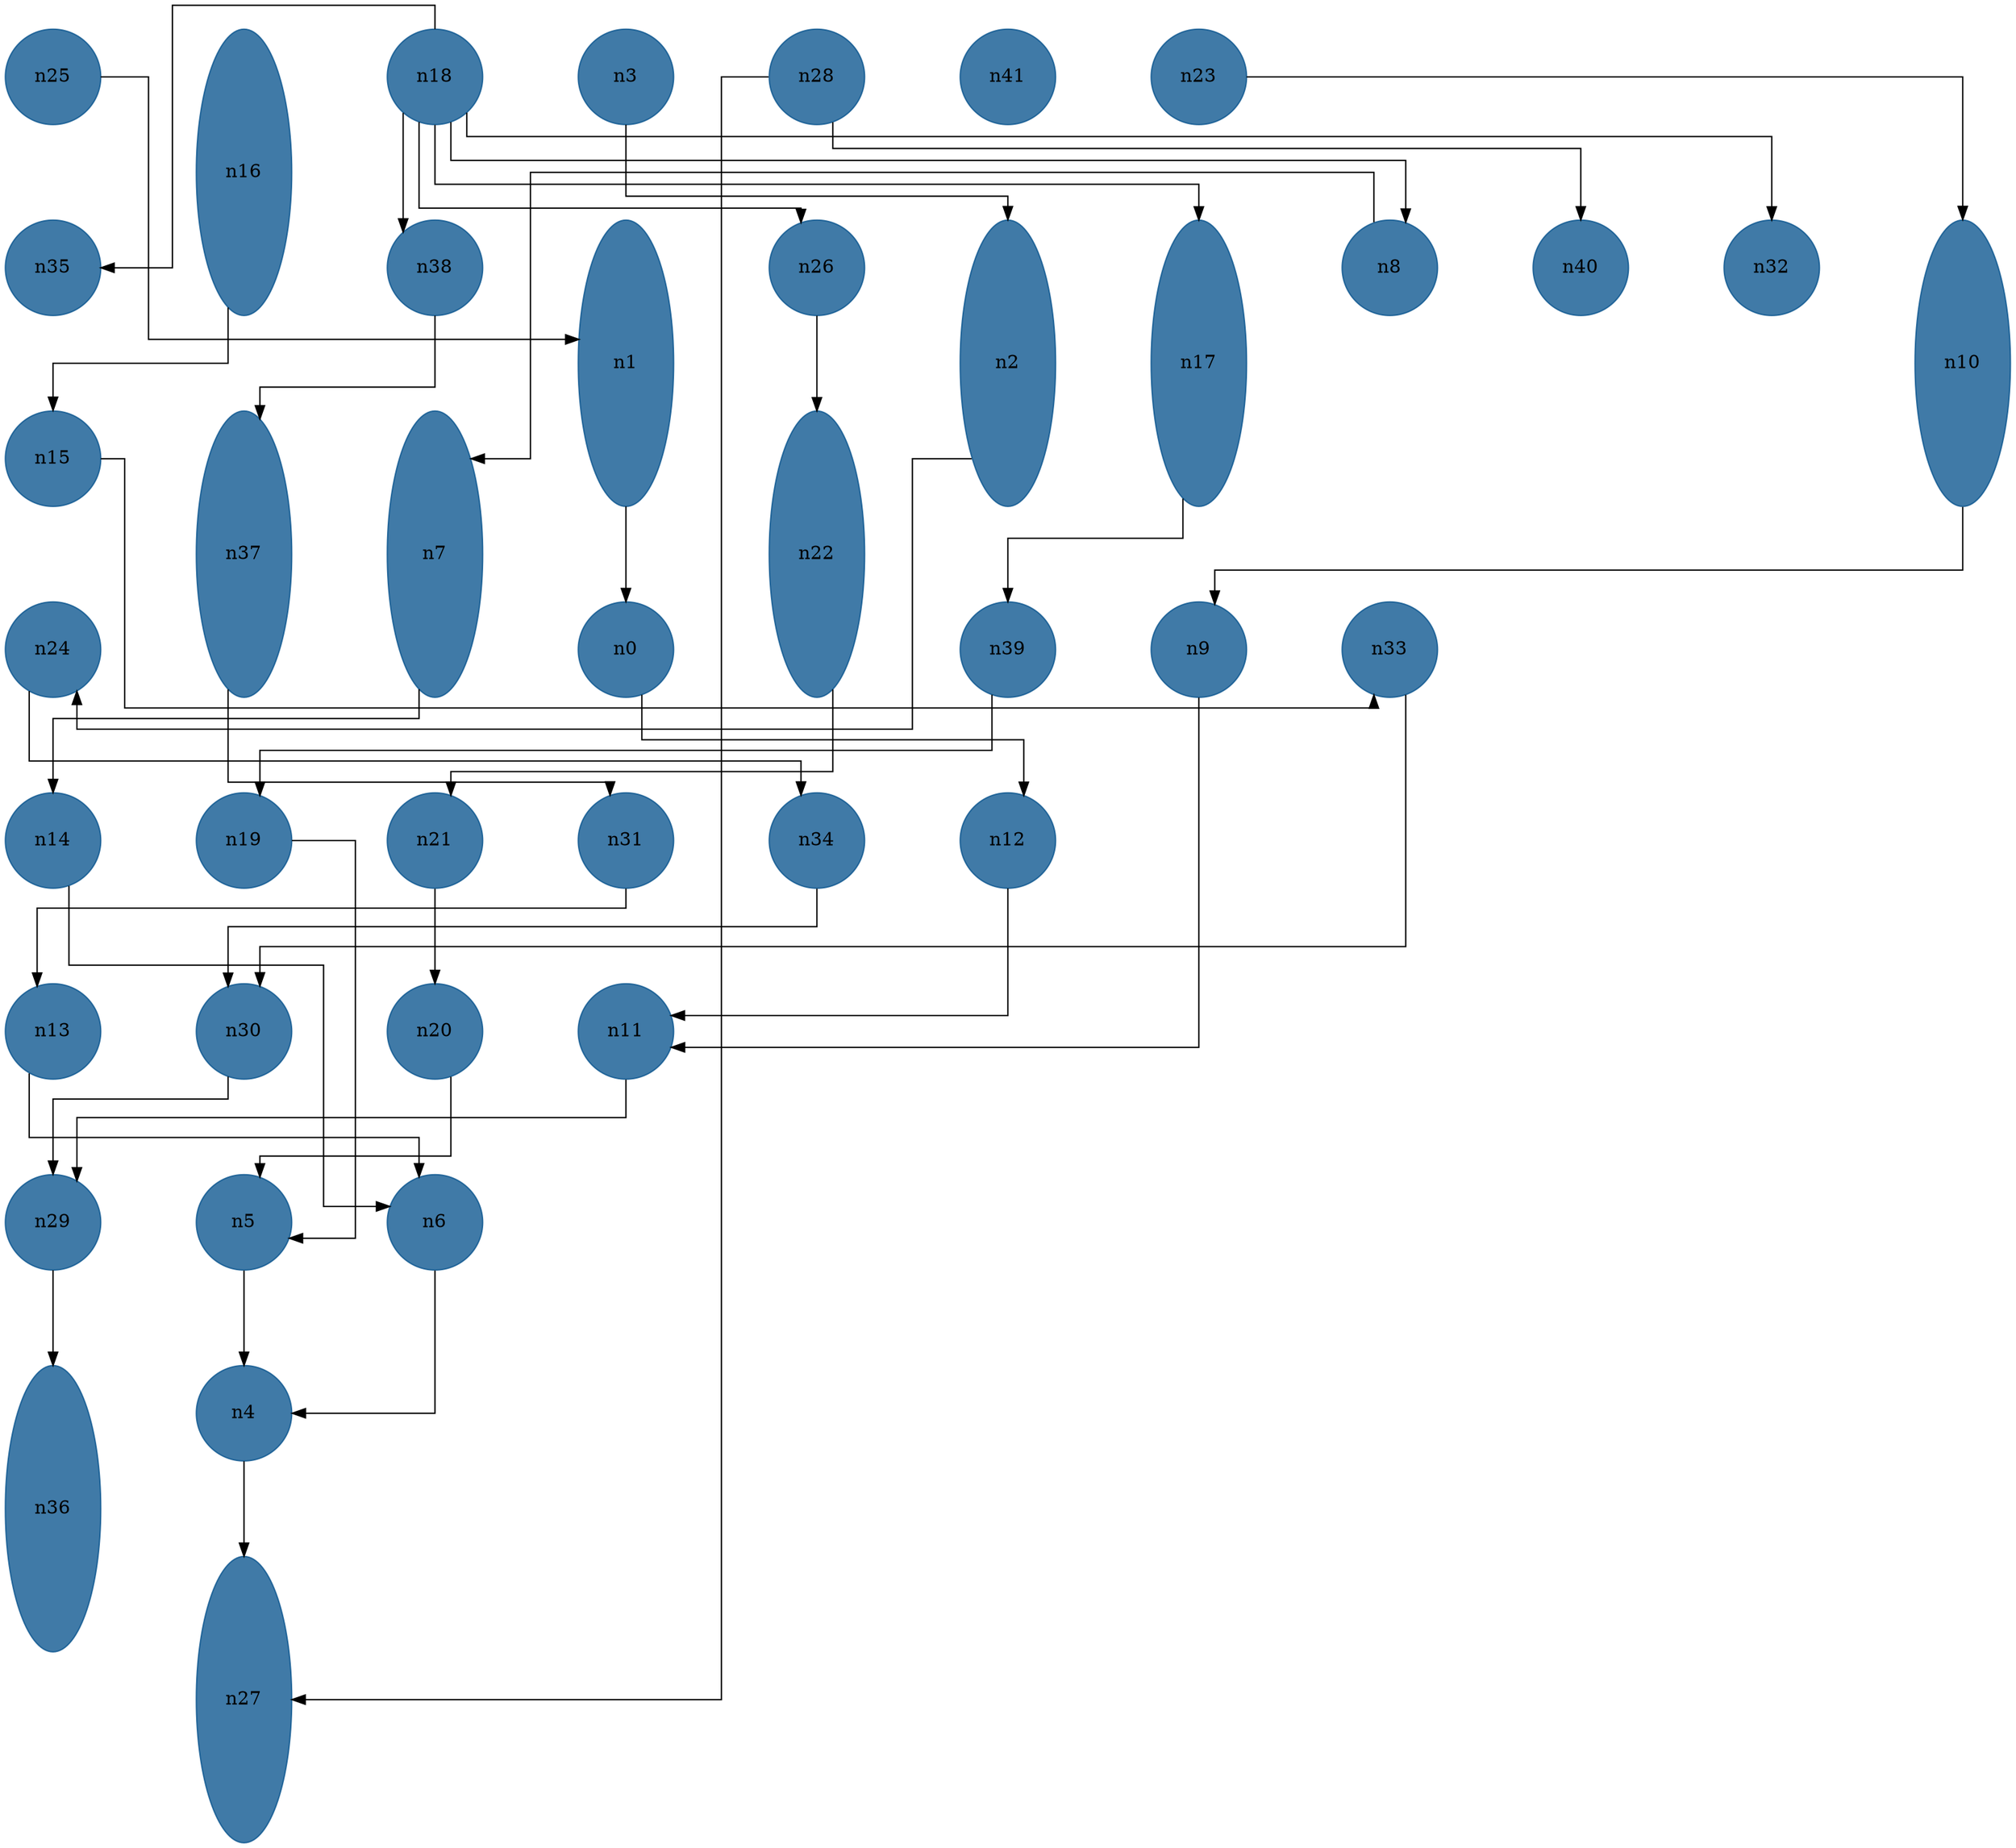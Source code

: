 //do not use DOT to generate pdf use NEATO or FDP
digraph{
layout="neato";
splines="ortho";
n25[shape="ellipse", style="filled", color="#004E8ABF", pos="0,20!", height="1", width="1"];
n25 -> n1;
n16[shape="ellipse", style="filled", color="#004E8ABF", pos="2,19!", height="3", width="1"];
n16 -> n15;
n18[shape="ellipse", style="filled", color="#004E8ABF", pos="4,20!", height="1", width="1"];
n18 -> n35;
n18 -> n38;
n18 -> n26;
n18 -> n17;
n18 -> n8;
n18 -> n32;
n3[shape="ellipse", style="filled", color="#004E8ABF", pos="6,20!", height="1", width="1"];
n3 -> n2;
n28[shape="ellipse", style="filled", color="#004E8ABF", pos="8,20!", height="1", width="1"];
n28 -> n27;
n28 -> n40;
n41[shape="ellipse", style="filled", color="#004E8ABF", pos="10,20!", height="1", width="1"];
n23[shape="ellipse", style="filled", color="#004E8ABF", pos="12,20!", height="1", width="1"];
n23 -> n10;
n35[shape="ellipse", style="filled", color="#004E8ABF", pos="0,18!", height="1", width="1"];
n38[shape="ellipse", style="filled", color="#004E8ABF", pos="4,18!", height="1", width="1"];
n38 -> n37;
n1[shape="ellipse", style="filled", color="#004E8ABF", pos="6,17!", height="3", width="1"];
n1 -> n0;
n26[shape="ellipse", style="filled", color="#004E8ABF", pos="8,18!", height="1", width="1"];
n26 -> n22;
n2[shape="ellipse", style="filled", color="#004E8ABF", pos="10,17!", height="3", width="1"];
n2 -> n24;
n17[shape="ellipse", style="filled", color="#004E8ABF", pos="12,17!", height="3", width="1"];
n17 -> n39;
n8[shape="ellipse", style="filled", color="#004E8ABF", pos="14,18!", height="1", width="1"];
n8 -> n7;
n40[shape="ellipse", style="filled", color="#004E8ABF", pos="16,18!", height="1", width="1"];
n32[shape="ellipse", style="filled", color="#004E8ABF", pos="18,18!", height="1", width="1"];
n10[shape="ellipse", style="filled", color="#004E8ABF", pos="20,17!", height="3", width="1"];
n10 -> n9;
n15[shape="ellipse", style="filled", color="#004E8ABF", pos="0,16!", height="1", width="1"];
n15 -> n33;
n37[shape="ellipse", style="filled", color="#004E8ABF", pos="2,15!", height="3", width="1"];
n37 -> n31;
n7[shape="ellipse", style="filled", color="#004E8ABF", pos="4,15!", height="3", width="1"];
n7 -> n14;
n22[shape="ellipse", style="filled", color="#004E8ABF", pos="8,15!", height="3", width="1"];
n22 -> n21;
n24[shape="ellipse", style="filled", color="#004E8ABF", pos="0,14!", height="1", width="1"];
n24 -> n34;
n0[shape="ellipse", style="filled", color="#004E8ABF", pos="6,14!", height="1", width="1"];
n0 -> n12;
n39[shape="ellipse", style="filled", color="#004E8ABF", pos="10,14!", height="1", width="1"];
n39 -> n19;
n9[shape="ellipse", style="filled", color="#004E8ABF", pos="12,14!", height="1", width="1"];
n9 -> n11;
n33[shape="ellipse", style="filled", color="#004E8ABF", pos="14,14!", height="1", width="1"];
n33 -> n30;
n14[shape="ellipse", style="filled", color="#004E8ABF", pos="0,12!", height="1", width="1"];
n14 -> n6;
n19[shape="ellipse", style="filled", color="#004E8ABF", pos="2,12!", height="1", width="1"];
n19 -> n5;
n21[shape="ellipse", style="filled", color="#004E8ABF", pos="4,12!", height="1", width="1"];
n21 -> n20;
n31[shape="ellipse", style="filled", color="#004E8ABF", pos="6,12!", height="1", width="1"];
n31 -> n13;
n34[shape="ellipse", style="filled", color="#004E8ABF", pos="8,12!", height="1", width="1"];
n34 -> n30;
n12[shape="ellipse", style="filled", color="#004E8ABF", pos="10,12!", height="1", width="1"];
n12 -> n11;
n13[shape="ellipse", style="filled", color="#004E8ABF", pos="0,10!", height="1", width="1"];
n13 -> n6;
n30[shape="ellipse", style="filled", color="#004E8ABF", pos="2,10!", height="1", width="1"];
n30 -> n29;
n20[shape="ellipse", style="filled", color="#004E8ABF", pos="4,10!", height="1", width="1"];
n20 -> n5;
n11[shape="ellipse", style="filled", color="#004E8ABF", pos="6,10!", height="1", width="1"];
n11 -> n29;
n29[shape="ellipse", style="filled", color="#004E8ABF", pos="0,8!", height="1", width="1"];
n29 -> n36;
n5[shape="ellipse", style="filled", color="#004E8ABF", pos="2,8!", height="1", width="1"];
n5 -> n4;
n6[shape="ellipse", style="filled", color="#004E8ABF", pos="4,8!", height="1", width="1"];
n6 -> n4;
n36[shape="ellipse", style="filled", color="#004E8ABF", pos="0,5!", height="3", width="1"];
n4[shape="ellipse", style="filled", color="#004E8ABF", pos="2,6!", height="1", width="1"];
n4 -> n27;
n27[shape="ellipse", style="filled", color="#004E8ABF", pos="2,3!", height="3", width="1"];
}